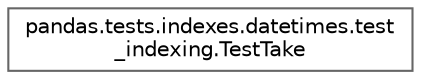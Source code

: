 digraph "Graphical Class Hierarchy"
{
 // LATEX_PDF_SIZE
  bgcolor="transparent";
  edge [fontname=Helvetica,fontsize=10,labelfontname=Helvetica,labelfontsize=10];
  node [fontname=Helvetica,fontsize=10,shape=box,height=0.2,width=0.4];
  rankdir="LR";
  Node0 [id="Node000000",label="pandas.tests.indexes.datetimes.test\l_indexing.TestTake",height=0.2,width=0.4,color="grey40", fillcolor="white", style="filled",URL="$df/d36/classpandas_1_1tests_1_1indexes_1_1datetimes_1_1test__indexing_1_1TestTake.html",tooltip=" "];
}
